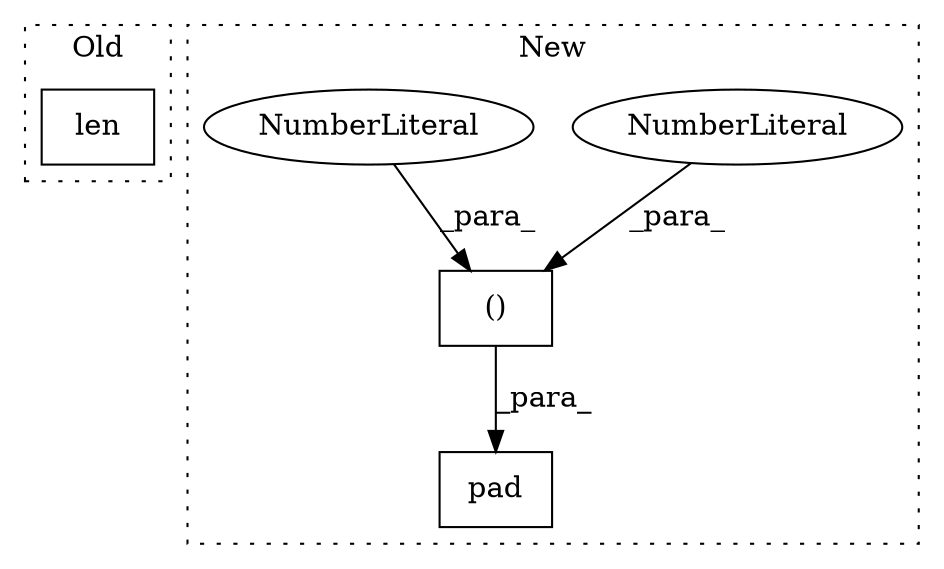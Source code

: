 digraph G {
subgraph cluster0 {
1 [label="len" a="32" s="2459,2464" l="4,1" shape="box"];
label = "Old";
style="dotted";
}
subgraph cluster1 {
2 [label="pad" a="32" s="2733,2756" l="4,1" shape="box"];
3 [label="()" a="106" s="2628" l="15" shape="box"];
4 [label="NumberLiteral" a="34" s="2628" l="1" shape="ellipse"];
5 [label="NumberLiteral" a="34" s="2642" l="1" shape="ellipse"];
label = "New";
style="dotted";
}
3 -> 2 [label="_para_"];
4 -> 3 [label="_para_"];
5 -> 3 [label="_para_"];
}